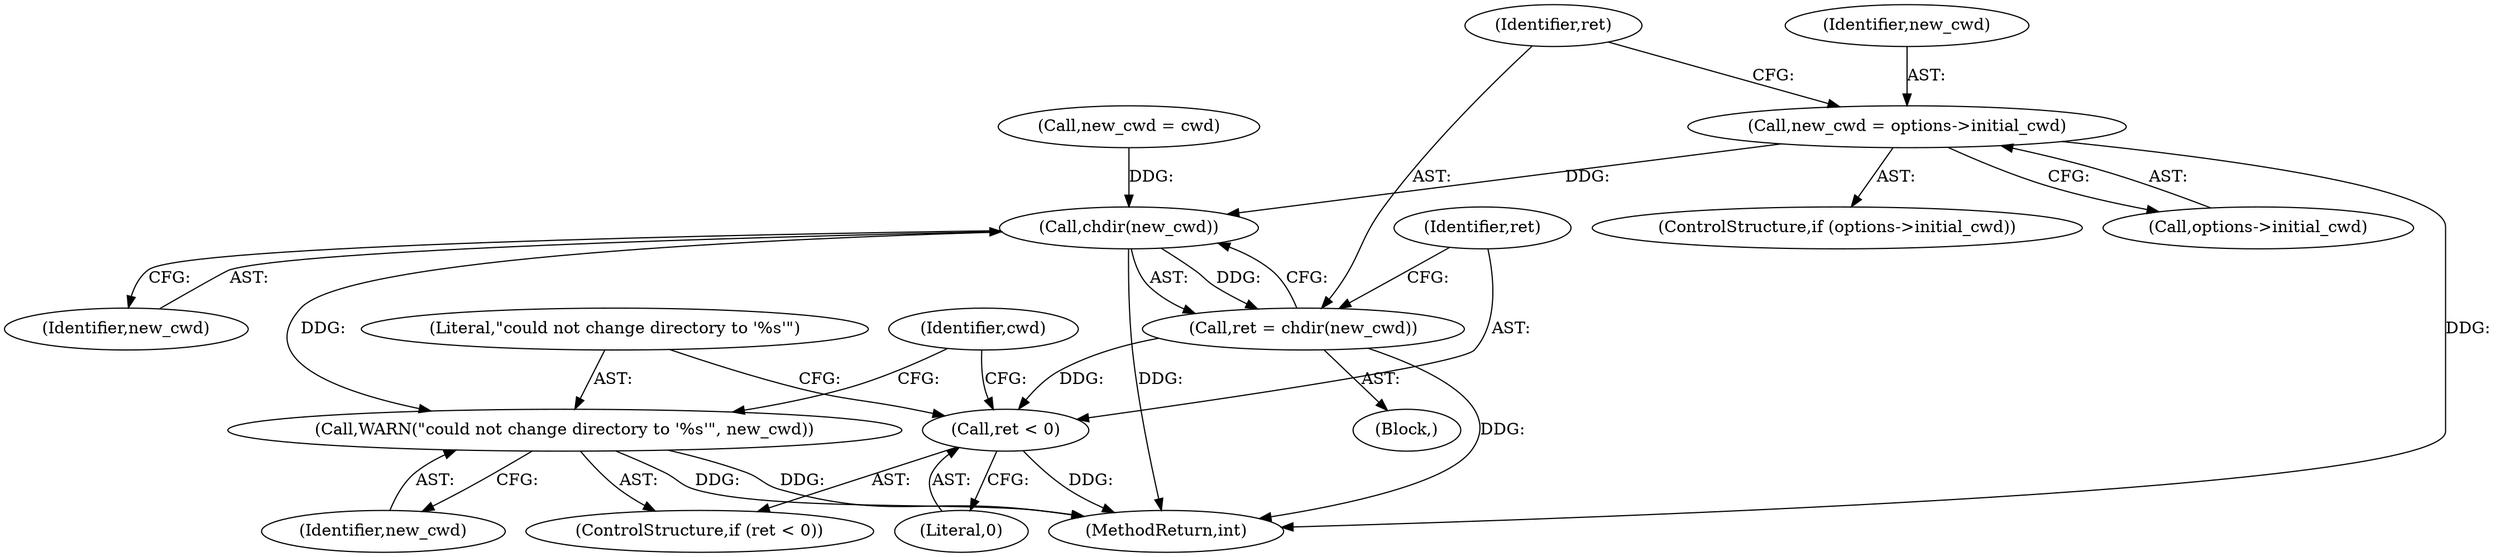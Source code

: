 digraph "0_lxc_81f466d05f2a89cb4f122ef7f593ff3f279b165c_1@pointer" {
"1000621" [label="(Call,new_cwd = options->initial_cwd)"];
"1000632" [label="(Call,chdir(new_cwd))"];
"1000630" [label="(Call,ret = chdir(new_cwd))"];
"1000635" [label="(Call,ret < 0)"];
"1000638" [label="(Call,WARN(\"could not change directory to '%s'\", new_cwd))"];
"1000621" [label="(Call,new_cwd = options->initial_cwd)"];
"1000134" [label="(Block,)"];
"1000642" [label="(Identifier,cwd)"];
"1000638" [label="(Call,WARN(\"could not change directory to '%s'\", new_cwd))"];
"1000632" [label="(Call,chdir(new_cwd))"];
"1000637" [label="(Literal,0)"];
"1000635" [label="(Call,ret < 0)"];
"1000639" [label="(Literal,\"could not change directory to '%s'\")"];
"1000695" [label="(MethodReturn,int)"];
"1000640" [label="(Identifier,new_cwd)"];
"1000630" [label="(Call,ret = chdir(new_cwd))"];
"1000633" [label="(Identifier,new_cwd)"];
"1000617" [label="(ControlStructure,if (options->initial_cwd))"];
"1000623" [label="(Call,options->initial_cwd)"];
"1000636" [label="(Identifier,ret)"];
"1000622" [label="(Identifier,new_cwd)"];
"1000631" [label="(Identifier,ret)"];
"1000627" [label="(Call,new_cwd = cwd)"];
"1000634" [label="(ControlStructure,if (ret < 0))"];
"1000621" -> "1000617"  [label="AST: "];
"1000621" -> "1000623"  [label="CFG: "];
"1000622" -> "1000621"  [label="AST: "];
"1000623" -> "1000621"  [label="AST: "];
"1000631" -> "1000621"  [label="CFG: "];
"1000621" -> "1000695"  [label="DDG: "];
"1000621" -> "1000632"  [label="DDG: "];
"1000632" -> "1000630"  [label="AST: "];
"1000632" -> "1000633"  [label="CFG: "];
"1000633" -> "1000632"  [label="AST: "];
"1000630" -> "1000632"  [label="CFG: "];
"1000632" -> "1000695"  [label="DDG: "];
"1000632" -> "1000630"  [label="DDG: "];
"1000627" -> "1000632"  [label="DDG: "];
"1000632" -> "1000638"  [label="DDG: "];
"1000630" -> "1000134"  [label="AST: "];
"1000631" -> "1000630"  [label="AST: "];
"1000636" -> "1000630"  [label="CFG: "];
"1000630" -> "1000695"  [label="DDG: "];
"1000630" -> "1000635"  [label="DDG: "];
"1000635" -> "1000634"  [label="AST: "];
"1000635" -> "1000637"  [label="CFG: "];
"1000636" -> "1000635"  [label="AST: "];
"1000637" -> "1000635"  [label="AST: "];
"1000639" -> "1000635"  [label="CFG: "];
"1000642" -> "1000635"  [label="CFG: "];
"1000635" -> "1000695"  [label="DDG: "];
"1000638" -> "1000634"  [label="AST: "];
"1000638" -> "1000640"  [label="CFG: "];
"1000639" -> "1000638"  [label="AST: "];
"1000640" -> "1000638"  [label="AST: "];
"1000642" -> "1000638"  [label="CFG: "];
"1000638" -> "1000695"  [label="DDG: "];
"1000638" -> "1000695"  [label="DDG: "];
}
